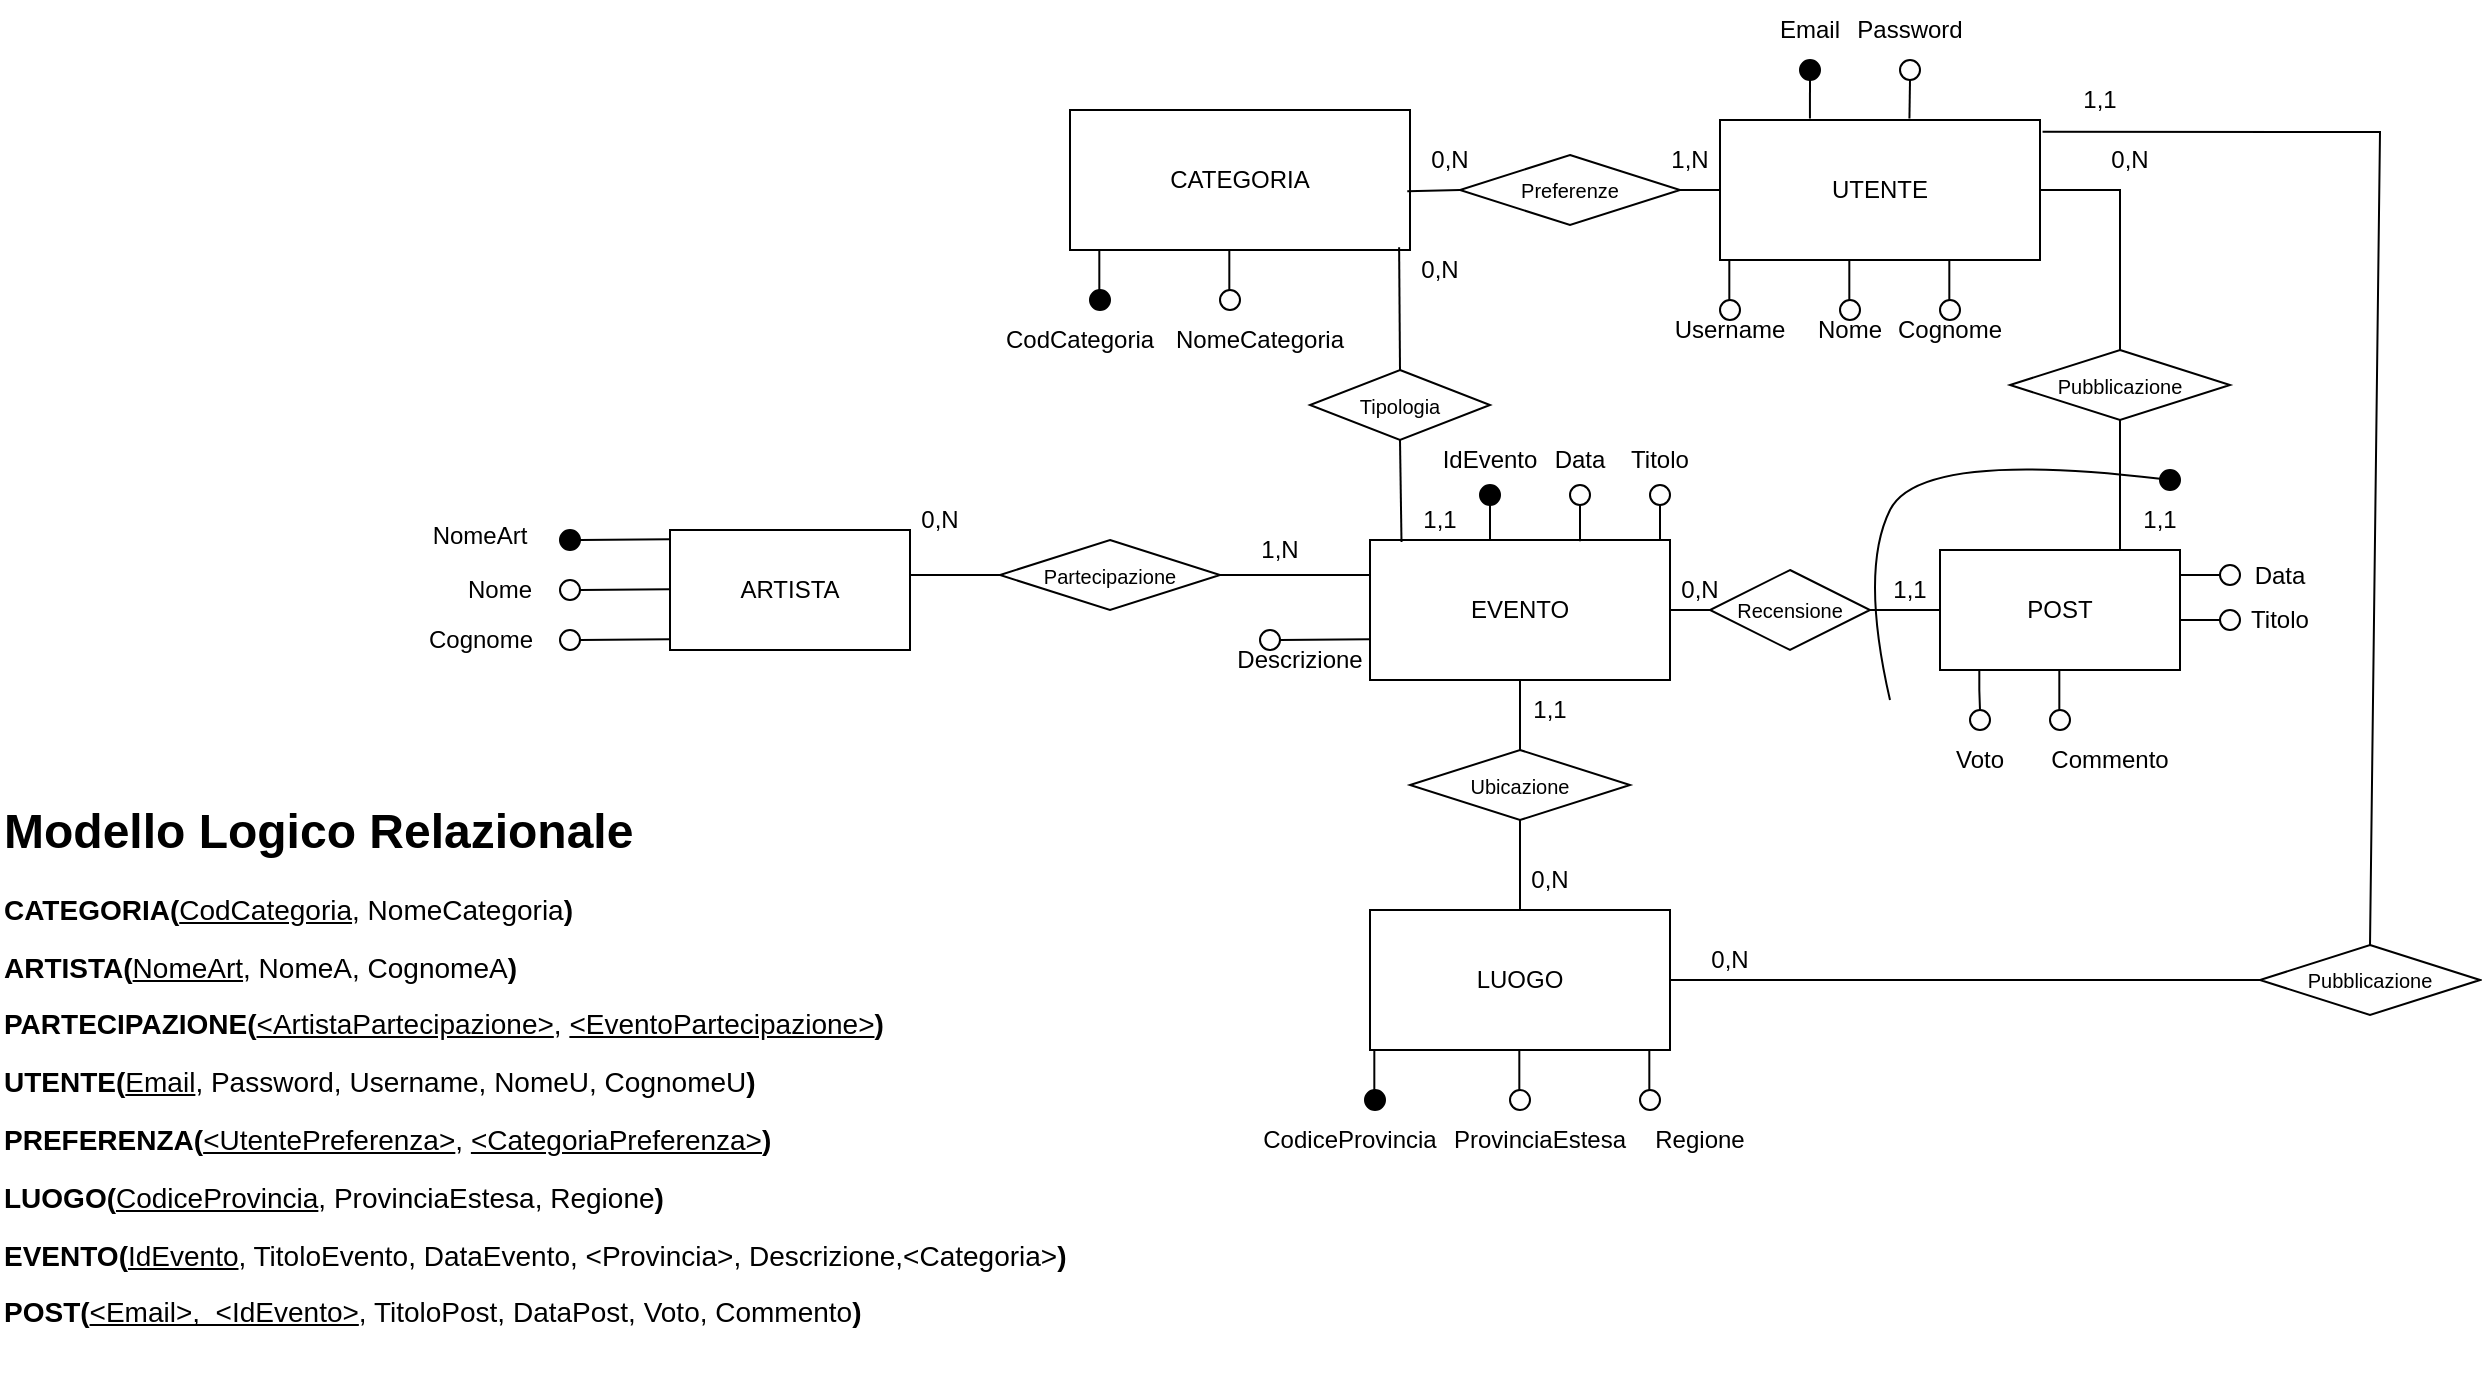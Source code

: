 <mxfile version="26.1.1">
  <diagram name="Pagina-1" id="BPavdeduB72e0fLUwRKr">
    <mxGraphModel dx="2416" dy="678" grid="1" gridSize="10" guides="1" tooltips="1" connect="1" arrows="1" fold="1" page="1" pageScale="1" pageWidth="1169" pageHeight="827" math="0" shadow="0">
      <root>
        <mxCell id="0" />
        <mxCell id="1" parent="0" />
        <mxCell id="Yd3ec5MEqcawKA09kIlU-3" value="EVENTO" style="whiteSpace=wrap;html=1;align=center;" parent="1" vertex="1">
          <mxGeometry x="415" y="345" width="150" height="70" as="geometry" />
        </mxCell>
        <mxCell id="Yd3ec5MEqcawKA09kIlU-7" value="" style="endArrow=none;html=1;rounded=0;entryX=0.7;entryY=0.009;entryDx=0;entryDy=0;entryPerimeter=0;" parent="1" source="Yd3ec5MEqcawKA09kIlU-8" edge="1" target="Yd3ec5MEqcawKA09kIlU-3">
          <mxGeometry width="50" height="50" relative="1" as="geometry">
            <mxPoint x="519.66" y="435" as="sourcePoint" />
            <mxPoint x="519.66" y="415" as="targetPoint" />
            <Array as="points" />
          </mxGeometry>
        </mxCell>
        <mxCell id="Yd3ec5MEqcawKA09kIlU-8" value="" style="ellipse;whiteSpace=wrap;html=1;aspect=fixed;" parent="1" vertex="1">
          <mxGeometry x="515" y="317.5" width="10" height="10" as="geometry" />
        </mxCell>
        <mxCell id="Yd3ec5MEqcawKA09kIlU-9" value="Data" style="text;html=1;align=center;verticalAlign=middle;whiteSpace=wrap;rounded=0;" parent="1" vertex="1">
          <mxGeometry x="490" y="290" width="60" height="30" as="geometry" />
        </mxCell>
        <mxCell id="Yd3ec5MEqcawKA09kIlU-10" value="" style="endArrow=none;html=1;rounded=0;" parent="1" edge="1">
          <mxGeometry width="50" height="50" relative="1" as="geometry">
            <mxPoint x="560" y="345" as="sourcePoint" />
            <mxPoint x="560" y="325" as="targetPoint" />
            <Array as="points">
              <mxPoint x="560" y="335" />
            </Array>
          </mxGeometry>
        </mxCell>
        <mxCell id="Yd3ec5MEqcawKA09kIlU-11" value="" style="ellipse;whiteSpace=wrap;html=1;aspect=fixed;" parent="1" vertex="1">
          <mxGeometry x="555" y="317.5" width="10" height="10" as="geometry" />
        </mxCell>
        <mxCell id="Yd3ec5MEqcawKA09kIlU-12" value="Titolo" style="text;html=1;align=center;verticalAlign=middle;whiteSpace=wrap;rounded=0;" parent="1" vertex="1">
          <mxGeometry x="530" y="290" width="60" height="30" as="geometry" />
        </mxCell>
        <mxCell id="Yd3ec5MEqcawKA09kIlU-13" value="CATEGORIA" style="rounded=0;whiteSpace=wrap;html=1;" parent="1" vertex="1">
          <mxGeometry x="265" y="130" width="170" height="70" as="geometry" />
        </mxCell>
        <mxCell id="Yd3ec5MEqcawKA09kIlU-14" value="" style="endArrow=none;html=1;rounded=0;" parent="1" edge="1">
          <mxGeometry width="50" height="50" relative="1" as="geometry">
            <mxPoint x="279.66" y="220" as="sourcePoint" />
            <mxPoint x="279.66" y="200" as="targetPoint" />
            <Array as="points">
              <mxPoint x="279.66" y="210" />
            </Array>
          </mxGeometry>
        </mxCell>
        <mxCell id="Yd3ec5MEqcawKA09kIlU-15" value="" style="ellipse;whiteSpace=wrap;html=1;aspect=fixed;gradientColor=none;fillColor=#000000;" parent="1" vertex="1">
          <mxGeometry x="275" y="220" width="10" height="10" as="geometry" />
        </mxCell>
        <mxCell id="Yd3ec5MEqcawKA09kIlU-16" value="CodCategoria" style="text;html=1;align=center;verticalAlign=middle;whiteSpace=wrap;rounded=0;" parent="1" vertex="1">
          <mxGeometry x="240" y="230" width="60" height="30" as="geometry" />
        </mxCell>
        <mxCell id="Yd3ec5MEqcawKA09kIlU-17" value="" style="endArrow=none;html=1;rounded=0;" parent="1" edge="1">
          <mxGeometry width="50" height="50" relative="1" as="geometry">
            <mxPoint x="344.66" y="220" as="sourcePoint" />
            <mxPoint x="344.66" y="200" as="targetPoint" />
            <Array as="points">
              <mxPoint x="344.66" y="210" />
            </Array>
          </mxGeometry>
        </mxCell>
        <mxCell id="Yd3ec5MEqcawKA09kIlU-18" value="" style="ellipse;whiteSpace=wrap;html=1;aspect=fixed;" parent="1" vertex="1">
          <mxGeometry x="340" y="220" width="10" height="10" as="geometry" />
        </mxCell>
        <mxCell id="Yd3ec5MEqcawKA09kIlU-19" value="NomeCategoria" style="text;html=1;align=center;verticalAlign=middle;whiteSpace=wrap;rounded=0;" parent="1" vertex="1">
          <mxGeometry x="330" y="230" width="60" height="30" as="geometry" />
        </mxCell>
        <mxCell id="Yd3ec5MEqcawKA09kIlU-20" value="UTENTE" style="rounded=0;whiteSpace=wrap;html=1;" parent="1" vertex="1">
          <mxGeometry x="590" y="135" width="160" height="70" as="geometry" />
        </mxCell>
        <mxCell id="Yd3ec5MEqcawKA09kIlU-21" value="" style="endArrow=none;html=1;rounded=0;" parent="1" edge="1">
          <mxGeometry width="50" height="50" relative="1" as="geometry">
            <mxPoint x="475" y="345" as="sourcePoint" />
            <mxPoint x="475" y="325" as="targetPoint" />
            <Array as="points">
              <mxPoint x="475" y="335" />
              <mxPoint x="475" y="330" />
            </Array>
          </mxGeometry>
        </mxCell>
        <mxCell id="Yd3ec5MEqcawKA09kIlU-22" value="" style="ellipse;whiteSpace=wrap;html=1;aspect=fixed;gradientColor=none;fillColor=#000000;" parent="1" vertex="1">
          <mxGeometry x="470" y="317.5" width="10" height="10" as="geometry" />
        </mxCell>
        <mxCell id="Yd3ec5MEqcawKA09kIlU-24" value="" style="ellipse;whiteSpace=wrap;html=1;aspect=fixed;" parent="1" vertex="1">
          <mxGeometry x="360" y="390" width="10" height="10" as="geometry" />
        </mxCell>
        <mxCell id="Yd3ec5MEqcawKA09kIlU-26" value="" style="endArrow=none;html=1;rounded=0;entryX=0;entryY=0.562;entryDx=0;entryDy=0;entryPerimeter=0;exitX=1;exitY=0.5;exitDx=0;exitDy=0;" parent="1" source="Yd3ec5MEqcawKA09kIlU-24" edge="1">
          <mxGeometry width="50" height="50" relative="1" as="geometry">
            <mxPoint x="380" y="395.33" as="sourcePoint" />
            <mxPoint x="415" y="394.67" as="targetPoint" />
          </mxGeometry>
        </mxCell>
        <mxCell id="Yd3ec5MEqcawKA09kIlU-27" value="Descrizione" style="text;html=1;align=center;verticalAlign=middle;whiteSpace=wrap;rounded=0;" parent="1" vertex="1">
          <mxGeometry x="350" y="390" width="60" height="30" as="geometry" />
        </mxCell>
        <mxCell id="Yd3ec5MEqcawKA09kIlU-28" value="IdEvento" style="text;html=1;align=center;verticalAlign=middle;whiteSpace=wrap;rounded=0;" parent="1" vertex="1">
          <mxGeometry x="445" y="290" width="60" height="30" as="geometry" />
        </mxCell>
        <mxCell id="Yd3ec5MEqcawKA09kIlU-29" value="" style="endArrow=none;html=1;rounded=0;" parent="1" edge="1">
          <mxGeometry width="50" height="50" relative="1" as="geometry">
            <mxPoint x="594.66" y="225" as="sourcePoint" />
            <mxPoint x="594.66" y="205" as="targetPoint" />
            <Array as="points">
              <mxPoint x="594.66" y="215" />
            </Array>
          </mxGeometry>
        </mxCell>
        <mxCell id="Yd3ec5MEqcawKA09kIlU-30" value="" style="ellipse;whiteSpace=wrap;html=1;aspect=fixed;" parent="1" vertex="1">
          <mxGeometry x="590" y="225" width="10" height="10" as="geometry" />
        </mxCell>
        <mxCell id="Yd3ec5MEqcawKA09kIlU-31" value="Username" style="text;html=1;align=center;verticalAlign=middle;whiteSpace=wrap;rounded=0;" parent="1" vertex="1">
          <mxGeometry x="565" y="225" width="60" height="30" as="geometry" />
        </mxCell>
        <mxCell id="Yd3ec5MEqcawKA09kIlU-32" value="" style="endArrow=none;html=1;rounded=0;" parent="1" edge="1">
          <mxGeometry width="50" height="50" relative="1" as="geometry">
            <mxPoint x="654.66" y="225" as="sourcePoint" />
            <mxPoint x="654.66" y="205" as="targetPoint" />
            <Array as="points">
              <mxPoint x="654.66" y="215" />
            </Array>
          </mxGeometry>
        </mxCell>
        <mxCell id="Yd3ec5MEqcawKA09kIlU-33" value="" style="ellipse;whiteSpace=wrap;html=1;aspect=fixed;" parent="1" vertex="1">
          <mxGeometry x="650" y="225" width="10" height="10" as="geometry" />
        </mxCell>
        <mxCell id="Yd3ec5MEqcawKA09kIlU-34" value="" style="endArrow=none;html=1;rounded=0;" parent="1" edge="1">
          <mxGeometry width="50" height="50" relative="1" as="geometry">
            <mxPoint x="704.66" y="225" as="sourcePoint" />
            <mxPoint x="704.66" y="205" as="targetPoint" />
            <Array as="points">
              <mxPoint x="704.66" y="215" />
            </Array>
          </mxGeometry>
        </mxCell>
        <mxCell id="Yd3ec5MEqcawKA09kIlU-35" value="" style="ellipse;whiteSpace=wrap;html=1;aspect=fixed;" parent="1" vertex="1">
          <mxGeometry x="700" y="225" width="10" height="10" as="geometry" />
        </mxCell>
        <mxCell id="Yd3ec5MEqcawKA09kIlU-36" value="Nome" style="text;html=1;align=center;verticalAlign=middle;whiteSpace=wrap;rounded=0;" parent="1" vertex="1">
          <mxGeometry x="625" y="225" width="60" height="30" as="geometry" />
        </mxCell>
        <mxCell id="Yd3ec5MEqcawKA09kIlU-37" value="Cognome" style="text;html=1;align=center;verticalAlign=middle;whiteSpace=wrap;rounded=0;" parent="1" vertex="1">
          <mxGeometry x="675" y="225" width="60" height="30" as="geometry" />
        </mxCell>
        <mxCell id="Yd3ec5MEqcawKA09kIlU-40" value="" style="ellipse;whiteSpace=wrap;html=1;aspect=fixed;" parent="1" vertex="1">
          <mxGeometry x="680" y="105" width="10" height="10" as="geometry" />
        </mxCell>
        <mxCell id="Yd3ec5MEqcawKA09kIlU-41" value="Password" style="text;html=1;align=center;verticalAlign=middle;whiteSpace=wrap;rounded=0;" parent="1" vertex="1">
          <mxGeometry x="655" y="75" width="60" height="30" as="geometry" />
        </mxCell>
        <mxCell id="Yd3ec5MEqcawKA09kIlU-42" value="" style="ellipse;whiteSpace=wrap;html=1;aspect=fixed;fillColor=#000000;" parent="1" vertex="1">
          <mxGeometry x="630" y="105" width="10" height="10" as="geometry" />
        </mxCell>
        <mxCell id="Yd3ec5MEqcawKA09kIlU-43" value="Email" style="text;html=1;align=center;verticalAlign=middle;whiteSpace=wrap;rounded=0;" parent="1" vertex="1">
          <mxGeometry x="605" y="75" width="60" height="30" as="geometry" />
        </mxCell>
        <mxCell id="Yd3ec5MEqcawKA09kIlU-44" value="" style="endArrow=none;html=1;rounded=0;entryX=0.5;entryY=1;entryDx=0;entryDy=0;exitX=0.592;exitY=-0.01;exitDx=0;exitDy=0;exitPerimeter=0;" parent="1" source="Yd3ec5MEqcawKA09kIlU-20" target="Yd3ec5MEqcawKA09kIlU-40" edge="1">
          <mxGeometry width="50" height="50" relative="1" as="geometry">
            <mxPoint x="710" y="175" as="sourcePoint" />
            <mxPoint x="760" y="125" as="targetPoint" />
          </mxGeometry>
        </mxCell>
        <mxCell id="Yd3ec5MEqcawKA09kIlU-45" value="" style="endArrow=none;html=1;rounded=0;entryX=0.5;entryY=1;entryDx=0;entryDy=0;exitX=0.281;exitY=-0.01;exitDx=0;exitDy=0;exitPerimeter=0;" parent="1" source="Yd3ec5MEqcawKA09kIlU-20" target="Yd3ec5MEqcawKA09kIlU-42" edge="1">
          <mxGeometry width="50" height="50" relative="1" as="geometry">
            <mxPoint x="710" y="175" as="sourcePoint" />
            <mxPoint x="760" y="125" as="targetPoint" />
          </mxGeometry>
        </mxCell>
        <mxCell id="Yd3ec5MEqcawKA09kIlU-46" value="POST" style="rounded=0;whiteSpace=wrap;html=1;" parent="1" vertex="1">
          <mxGeometry x="700" y="350" width="120" height="60" as="geometry" />
        </mxCell>
        <mxCell id="Yd3ec5MEqcawKA09kIlU-47" value="Voto" style="text;html=1;align=center;verticalAlign=middle;whiteSpace=wrap;rounded=0;" parent="1" vertex="1">
          <mxGeometry x="690" y="440" width="60" height="30" as="geometry" />
        </mxCell>
        <mxCell id="Yd3ec5MEqcawKA09kIlU-49" value="Data" style="text;html=1;align=center;verticalAlign=middle;whiteSpace=wrap;rounded=0;" parent="1" vertex="1">
          <mxGeometry x="840" y="347.5" width="60" height="30" as="geometry" />
        </mxCell>
        <mxCell id="Yd3ec5MEqcawKA09kIlU-52" value="" style="endArrow=none;html=1;rounded=0;" parent="1" source="Yd3ec5MEqcawKA09kIlU-53" edge="1">
          <mxGeometry width="50" height="50" relative="1" as="geometry">
            <mxPoint x="719.66" y="430" as="sourcePoint" />
            <mxPoint x="719.66" y="410" as="targetPoint" />
            <Array as="points">
              <mxPoint x="719.66" y="420" />
            </Array>
          </mxGeometry>
        </mxCell>
        <mxCell id="Yd3ec5MEqcawKA09kIlU-53" value="" style="ellipse;whiteSpace=wrap;html=1;aspect=fixed;" parent="1" vertex="1">
          <mxGeometry x="715" y="430" width="10" height="10" as="geometry" />
        </mxCell>
        <mxCell id="Yd3ec5MEqcawKA09kIlU-54" value="" style="endArrow=none;html=1;rounded=0;" parent="1" edge="1">
          <mxGeometry width="50" height="50" relative="1" as="geometry">
            <mxPoint x="759.66" y="430" as="sourcePoint" />
            <mxPoint x="759.66" y="410" as="targetPoint" />
            <Array as="points">
              <mxPoint x="759.66" y="420" />
            </Array>
          </mxGeometry>
        </mxCell>
        <mxCell id="Yd3ec5MEqcawKA09kIlU-55" value="" style="ellipse;whiteSpace=wrap;html=1;aspect=fixed;" parent="1" vertex="1">
          <mxGeometry x="755" y="430" width="10" height="10" as="geometry" />
        </mxCell>
        <mxCell id="Yd3ec5MEqcawKA09kIlU-56" value="ARTISTA" style="rounded=0;whiteSpace=wrap;html=1;" parent="1" vertex="1">
          <mxGeometry x="65" y="340" width="120" height="60" as="geometry" />
        </mxCell>
        <mxCell id="Yd3ec5MEqcawKA09kIlU-57" value="Nome" style="text;html=1;align=center;verticalAlign=middle;whiteSpace=wrap;rounded=0;" parent="1" vertex="1">
          <mxGeometry x="-50" y="355" width="60" height="30" as="geometry" />
        </mxCell>
        <mxCell id="Yd3ec5MEqcawKA09kIlU-58" value="Cognome" style="text;html=1;align=center;verticalAlign=middle;resizable=0;points=[];autosize=1;strokeColor=none;fillColor=none;" parent="1" vertex="1">
          <mxGeometry x="-70" y="380" width="80" height="30" as="geometry" />
        </mxCell>
        <mxCell id="Yd3ec5MEqcawKA09kIlU-59" value="NomeArt" style="text;html=1;align=center;verticalAlign=middle;whiteSpace=wrap;rounded=0;" parent="1" vertex="1">
          <mxGeometry x="-60" y="327.5" width="60" height="30" as="geometry" />
        </mxCell>
        <mxCell id="Yd3ec5MEqcawKA09kIlU-60" value="" style="ellipse;whiteSpace=wrap;html=1;aspect=fixed;fillColor=#000000;" parent="1" vertex="1">
          <mxGeometry x="10" y="340" width="10" height="10" as="geometry" />
        </mxCell>
        <mxCell id="Yd3ec5MEqcawKA09kIlU-61" value="" style="endArrow=none;html=1;rounded=0;entryX=0;entryY=0.562;entryDx=0;entryDy=0;entryPerimeter=0;exitX=1;exitY=0.5;exitDx=0;exitDy=0;" parent="1" source="Yd3ec5MEqcawKA09kIlU-60" edge="1">
          <mxGeometry width="50" height="50" relative="1" as="geometry">
            <mxPoint x="30" y="345.33" as="sourcePoint" />
            <mxPoint x="65" y="344.67" as="targetPoint" />
          </mxGeometry>
        </mxCell>
        <mxCell id="Yd3ec5MEqcawKA09kIlU-62" value="" style="ellipse;whiteSpace=wrap;html=1;aspect=fixed;" parent="1" vertex="1">
          <mxGeometry x="10" y="365" width="10" height="10" as="geometry" />
        </mxCell>
        <mxCell id="Yd3ec5MEqcawKA09kIlU-63" value="" style="endArrow=none;html=1;rounded=0;entryX=0;entryY=0.562;entryDx=0;entryDy=0;entryPerimeter=0;exitX=1;exitY=0.5;exitDx=0;exitDy=0;" parent="1" source="Yd3ec5MEqcawKA09kIlU-62" edge="1">
          <mxGeometry width="50" height="50" relative="1" as="geometry">
            <mxPoint x="30" y="370.33" as="sourcePoint" />
            <mxPoint x="65" y="369.67" as="targetPoint" />
          </mxGeometry>
        </mxCell>
        <mxCell id="Yd3ec5MEqcawKA09kIlU-64" value="" style="ellipse;whiteSpace=wrap;html=1;aspect=fixed;" parent="1" vertex="1">
          <mxGeometry x="10" y="390" width="10" height="10" as="geometry" />
        </mxCell>
        <mxCell id="Yd3ec5MEqcawKA09kIlU-65" value="" style="endArrow=none;html=1;rounded=0;entryX=0;entryY=0.562;entryDx=0;entryDy=0;entryPerimeter=0;exitX=1;exitY=0.5;exitDx=0;exitDy=0;" parent="1" source="Yd3ec5MEqcawKA09kIlU-64" edge="1">
          <mxGeometry width="50" height="50" relative="1" as="geometry">
            <mxPoint x="30" y="395.33" as="sourcePoint" />
            <mxPoint x="65" y="394.67" as="targetPoint" />
          </mxGeometry>
        </mxCell>
        <mxCell id="Yd3ec5MEqcawKA09kIlU-66" value="Partecipazione" style="rhombus;whiteSpace=wrap;html=1;fontSize=10;" parent="1" vertex="1">
          <mxGeometry x="230" y="345" width="110" height="35" as="geometry" />
        </mxCell>
        <mxCell id="Yd3ec5MEqcawKA09kIlU-68" value="" style="endArrow=none;html=1;rounded=0;entryX=0;entryY=0.25;entryDx=0;entryDy=0;exitX=1;exitY=0.5;exitDx=0;exitDy=0;" parent="1" source="Yd3ec5MEqcawKA09kIlU-66" target="Yd3ec5MEqcawKA09kIlU-3" edge="1">
          <mxGeometry width="50" height="50" relative="1" as="geometry">
            <mxPoint x="350" y="360" as="sourcePoint" />
            <mxPoint x="400" y="310" as="targetPoint" />
          </mxGeometry>
        </mxCell>
        <mxCell id="Yd3ec5MEqcawKA09kIlU-69" value="" style="endArrow=none;html=1;rounded=0;exitX=0;exitY=0.5;exitDx=0;exitDy=0;entryX=1.003;entryY=0.376;entryDx=0;entryDy=0;entryPerimeter=0;" parent="1" source="Yd3ec5MEqcawKA09kIlU-66" target="Yd3ec5MEqcawKA09kIlU-56" edge="1">
          <mxGeometry width="50" height="50" relative="1" as="geometry">
            <mxPoint x="215" y="362.5" as="sourcePoint" />
            <mxPoint x="430" y="260" as="targetPoint" />
          </mxGeometry>
        </mxCell>
        <mxCell id="Yd3ec5MEqcawKA09kIlU-70" value="0,N" style="text;html=1;align=center;verticalAlign=middle;whiteSpace=wrap;rounded=0;" parent="1" vertex="1">
          <mxGeometry x="170" y="320" width="60" height="30" as="geometry" />
        </mxCell>
        <mxCell id="Yd3ec5MEqcawKA09kIlU-71" value="1,N" style="text;html=1;align=center;verticalAlign=middle;whiteSpace=wrap;rounded=0;" parent="1" vertex="1">
          <mxGeometry x="340" y="335" width="60" height="30" as="geometry" />
        </mxCell>
        <mxCell id="Yd3ec5MEqcawKA09kIlU-72" value="Tipologia" style="rhombus;whiteSpace=wrap;html=1;fontSize=10;" parent="1" vertex="1">
          <mxGeometry x="385" y="260" width="90" height="35" as="geometry" />
        </mxCell>
        <mxCell id="Yd3ec5MEqcawKA09kIlU-73" value="" style="endArrow=none;html=1;rounded=0;exitX=0.5;exitY=1;exitDx=0;exitDy=0;entryX=0.105;entryY=0.014;entryDx=0;entryDy=0;entryPerimeter=0;" parent="1" source="Yd3ec5MEqcawKA09kIlU-72" target="Yd3ec5MEqcawKA09kIlU-3" edge="1">
          <mxGeometry width="50" height="50" relative="1" as="geometry">
            <mxPoint x="440" y="310" as="sourcePoint" />
            <mxPoint x="490" y="260" as="targetPoint" />
          </mxGeometry>
        </mxCell>
        <mxCell id="Yd3ec5MEqcawKA09kIlU-74" value="" style="endArrow=none;html=1;rounded=0;entryX=0.968;entryY=0.98;entryDx=0;entryDy=0;entryPerimeter=0;exitX=0.5;exitY=0;exitDx=0;exitDy=0;" parent="1" source="Yd3ec5MEqcawKA09kIlU-72" target="Yd3ec5MEqcawKA09kIlU-13" edge="1">
          <mxGeometry width="50" height="50" relative="1" as="geometry">
            <mxPoint x="440" y="310" as="sourcePoint" />
            <mxPoint x="490" y="260" as="targetPoint" />
          </mxGeometry>
        </mxCell>
        <mxCell id="Yd3ec5MEqcawKA09kIlU-75" value="0,N" style="text;html=1;align=center;verticalAlign=middle;whiteSpace=wrap;rounded=0;" parent="1" vertex="1">
          <mxGeometry x="420" y="195" width="60" height="30" as="geometry" />
        </mxCell>
        <mxCell id="Yd3ec5MEqcawKA09kIlU-76" value="1,1" style="text;html=1;align=center;verticalAlign=middle;whiteSpace=wrap;rounded=0;" parent="1" vertex="1">
          <mxGeometry x="420" y="320" width="60" height="30" as="geometry" />
        </mxCell>
        <mxCell id="Yd3ec5MEqcawKA09kIlU-77" value="&lt;font size=&quot;1&quot;&gt;Preferenze&lt;/font&gt;" style="rhombus;whiteSpace=wrap;html=1;" parent="1" vertex="1">
          <mxGeometry x="460" y="152.5" width="110" height="35" as="geometry" />
        </mxCell>
        <mxCell id="Yd3ec5MEqcawKA09kIlU-78" value="" style="endArrow=none;html=1;rounded=0;entryX=0;entryY=0.5;entryDx=0;entryDy=0;exitX=0.992;exitY=0.58;exitDx=0;exitDy=0;exitPerimeter=0;" parent="1" source="Yd3ec5MEqcawKA09kIlU-13" target="Yd3ec5MEqcawKA09kIlU-77" edge="1">
          <mxGeometry width="50" height="50" relative="1" as="geometry">
            <mxPoint x="440" y="170" as="sourcePoint" />
            <mxPoint x="490" y="140" as="targetPoint" />
          </mxGeometry>
        </mxCell>
        <mxCell id="Yd3ec5MEqcawKA09kIlU-79" value="" style="endArrow=none;html=1;rounded=0;entryX=0;entryY=0.5;entryDx=0;entryDy=0;exitX=1;exitY=0.5;exitDx=0;exitDy=0;" parent="1" source="Yd3ec5MEqcawKA09kIlU-77" target="Yd3ec5MEqcawKA09kIlU-20" edge="1">
          <mxGeometry width="50" height="50" relative="1" as="geometry">
            <mxPoint x="440" y="190" as="sourcePoint" />
            <mxPoint x="490" y="140" as="targetPoint" />
          </mxGeometry>
        </mxCell>
        <mxCell id="Yd3ec5MEqcawKA09kIlU-81" value="1,N" style="text;html=1;align=center;verticalAlign=middle;whiteSpace=wrap;rounded=0;" parent="1" vertex="1">
          <mxGeometry x="545" y="140" width="60" height="30" as="geometry" />
        </mxCell>
        <mxCell id="Yd3ec5MEqcawKA09kIlU-82" value="0,N" style="text;html=1;align=center;verticalAlign=middle;whiteSpace=wrap;rounded=0;" parent="1" vertex="1">
          <mxGeometry x="425" y="140" width="60" height="30" as="geometry" />
        </mxCell>
        <mxCell id="Yd3ec5MEqcawKA09kIlU-83" value="" style="endArrow=none;html=1;rounded=0;entryX=1;entryY=0.5;entryDx=0;entryDy=0;exitX=0.5;exitY=0;exitDx=0;exitDy=0;" parent="1" source="Yd3ec5MEqcawKA09kIlU-84" target="Yd3ec5MEqcawKA09kIlU-20" edge="1">
          <mxGeometry width="50" height="50" relative="1" as="geometry">
            <mxPoint x="770" y="257.5" as="sourcePoint" />
            <mxPoint x="770" y="202.5" as="targetPoint" />
            <Array as="points">
              <mxPoint x="790" y="210" />
              <mxPoint x="790" y="170" />
            </Array>
          </mxGeometry>
        </mxCell>
        <mxCell id="Yd3ec5MEqcawKA09kIlU-84" value="Pubblicazione" style="rhombus;whiteSpace=wrap;html=1;fontSize=10;" parent="1" vertex="1">
          <mxGeometry x="735" y="250" width="110" height="35" as="geometry" />
        </mxCell>
        <mxCell id="Yd3ec5MEqcawKA09kIlU-85" value="" style="endArrow=none;html=1;rounded=0;entryX=0.5;entryY=1;entryDx=0;entryDy=0;exitX=0.75;exitY=0;exitDx=0;exitDy=0;" parent="1" source="Yd3ec5MEqcawKA09kIlU-46" target="Yd3ec5MEqcawKA09kIlU-84" edge="1">
          <mxGeometry width="50" height="50" relative="1" as="geometry">
            <mxPoint x="460" y="310" as="sourcePoint" />
            <mxPoint x="510" y="260" as="targetPoint" />
          </mxGeometry>
        </mxCell>
        <mxCell id="Yd3ec5MEqcawKA09kIlU-86" value="0,N" style="text;html=1;align=center;verticalAlign=middle;whiteSpace=wrap;rounded=0;" parent="1" vertex="1">
          <mxGeometry x="765" y="140" width="60" height="30" as="geometry" />
        </mxCell>
        <mxCell id="Yd3ec5MEqcawKA09kIlU-87" value="1,1" style="text;html=1;align=center;verticalAlign=middle;whiteSpace=wrap;rounded=0;" parent="1" vertex="1">
          <mxGeometry x="780" y="320" width="60" height="30" as="geometry" />
        </mxCell>
        <mxCell id="Yd3ec5MEqcawKA09kIlU-88" value="Recensione" style="rhombus;whiteSpace=wrap;html=1;fontSize=10;" parent="1" vertex="1">
          <mxGeometry x="585" y="360" width="80" height="40" as="geometry" />
        </mxCell>
        <mxCell id="Yd3ec5MEqcawKA09kIlU-89" value="" style="endArrow=none;html=1;rounded=0;entryX=0;entryY=0.5;entryDx=0;entryDy=0;exitX=1;exitY=0.5;exitDx=0;exitDy=0;" parent="1" source="Yd3ec5MEqcawKA09kIlU-3" target="Yd3ec5MEqcawKA09kIlU-88" edge="1">
          <mxGeometry width="50" height="50" relative="1" as="geometry">
            <mxPoint x="565" y="375" as="sourcePoint" />
            <mxPoint x="615" y="325" as="targetPoint" />
          </mxGeometry>
        </mxCell>
        <mxCell id="Yd3ec5MEqcawKA09kIlU-90" value="" style="endArrow=none;html=1;rounded=0;entryX=0;entryY=0.5;entryDx=0;entryDy=0;exitX=1;exitY=0.5;exitDx=0;exitDy=0;" parent="1" source="Yd3ec5MEqcawKA09kIlU-88" target="Yd3ec5MEqcawKA09kIlU-46" edge="1">
          <mxGeometry width="50" height="50" relative="1" as="geometry">
            <mxPoint x="460" y="310" as="sourcePoint" />
            <mxPoint x="510" y="260" as="targetPoint" />
          </mxGeometry>
        </mxCell>
        <mxCell id="Yd3ec5MEqcawKA09kIlU-91" value="0,N" style="text;html=1;align=center;verticalAlign=middle;whiteSpace=wrap;rounded=0;" parent="1" vertex="1">
          <mxGeometry x="550" y="355" width="60" height="30" as="geometry" />
        </mxCell>
        <mxCell id="Yd3ec5MEqcawKA09kIlU-92" value="1,1" style="text;html=1;align=center;verticalAlign=middle;whiteSpace=wrap;rounded=0;" parent="1" vertex="1">
          <mxGeometry x="655" y="355" width="60" height="30" as="geometry" />
        </mxCell>
        <mxCell id="Yd3ec5MEqcawKA09kIlU-94" value="" style="endArrow=none;html=1;rounded=0;curved=1;" parent="1" source="Yd3ec5MEqcawKA09kIlU-96" edge="1">
          <mxGeometry width="50" height="50" relative="1" as="geometry">
            <mxPoint x="810" y="310" as="sourcePoint" />
            <mxPoint x="675" y="425" as="targetPoint" />
            <Array as="points">
              <mxPoint x="690" y="300" />
              <mxPoint x="660" y="360" />
            </Array>
          </mxGeometry>
        </mxCell>
        <mxCell id="Yd3ec5MEqcawKA09kIlU-96" value="" style="ellipse;whiteSpace=wrap;html=1;aspect=fixed;gradientColor=none;fillColor=#000000;" parent="1" vertex="1">
          <mxGeometry x="810" y="310" width="10" height="10" as="geometry" />
        </mxCell>
        <mxCell id="n2EDyQ87mNhJLRuswoGE-5" value="" style="ellipse;whiteSpace=wrap;html=1;aspect=fixed;" parent="1" vertex="1">
          <mxGeometry x="840" y="357.5" width="10" height="10" as="geometry" />
        </mxCell>
        <mxCell id="n2EDyQ87mNhJLRuswoGE-7" style="edgeStyle=orthogonalEdgeStyle;rounded=0;orthogonalLoop=1;jettySize=auto;html=1;exitX=0;exitY=0.5;exitDx=0;exitDy=0;entryX=1;entryY=0.224;entryDx=0;entryDy=0;entryPerimeter=0;endArrow=none;endFill=1;startFill=0;" parent="1" source="n2EDyQ87mNhJLRuswoGE-5" target="Yd3ec5MEqcawKA09kIlU-46" edge="1">
          <mxGeometry relative="1" as="geometry" />
        </mxCell>
        <mxCell id="n2EDyQ87mNhJLRuswoGE-8" value="Commento" style="text;html=1;align=center;verticalAlign=middle;whiteSpace=wrap;rounded=0;" parent="1" vertex="1">
          <mxGeometry x="755" y="440" width="60" height="30" as="geometry" />
        </mxCell>
        <mxCell id="n2EDyQ87mNhJLRuswoGE-9" value="" style="ellipse;whiteSpace=wrap;html=1;aspect=fixed;" parent="1" vertex="1">
          <mxGeometry x="840" y="380" width="10" height="10" as="geometry" />
        </mxCell>
        <mxCell id="n2EDyQ87mNhJLRuswoGE-11" style="edgeStyle=orthogonalEdgeStyle;rounded=0;orthogonalLoop=1;jettySize=auto;html=1;exitX=0;exitY=0.5;exitDx=0;exitDy=0;entryX=1;entryY=0.583;entryDx=0;entryDy=0;entryPerimeter=0;endArrow=none;startFill=0;" parent="1" source="n2EDyQ87mNhJLRuswoGE-9" target="Yd3ec5MEqcawKA09kIlU-46" edge="1">
          <mxGeometry relative="1" as="geometry" />
        </mxCell>
        <mxCell id="n2EDyQ87mNhJLRuswoGE-12" value="Titolo" style="text;html=1;align=center;verticalAlign=middle;whiteSpace=wrap;rounded=0;" parent="1" vertex="1">
          <mxGeometry x="840" y="370" width="60" height="30" as="geometry" />
        </mxCell>
        <mxCell id="nyTE3nNk2qfu4w0mPA65-1" value="&lt;h1 style=&quot;margin-top: 0px;&quot;&gt;Modello Logico Relazionale&lt;/h1&gt;&lt;p&gt;&lt;font style=&quot;font-size: 14px;&quot;&gt;&lt;b&gt;CATEGORIA(&lt;/b&gt;&lt;u&gt;CodCategoria&lt;/u&gt;, NomeCategoria&lt;b&gt;)&lt;/b&gt;&lt;b&gt;&lt;/b&gt;&lt;/font&gt;&lt;/p&gt;&lt;p&gt;&lt;font style=&quot;font-size: 14px;&quot;&gt;&lt;b&gt;ARTISTA(&lt;/b&gt;&lt;u&gt;NomeArt&lt;/u&gt;, NomeA, CognomeA&lt;b&gt;)&lt;/b&gt;&lt;b&gt;&lt;/b&gt;&lt;/font&gt;&lt;/p&gt;&lt;p&gt;&lt;font style=&quot;font-size: 14px;&quot;&gt;&lt;b&gt;PARTECIPAZIONE(&lt;/b&gt;&lt;u&gt;&amp;lt;ArtistaPartecipazione&amp;gt;&lt;/u&gt;, &lt;u&gt;&amp;lt;EventoPartecipazione&amp;gt;&lt;/u&gt;&lt;/font&gt;&lt;b style=&quot;font-size: 14px; background-color: transparent; color: light-dark(rgb(0, 0, 0), rgb(255, 255, 255));&quot;&gt;)&lt;/b&gt;&lt;/p&gt;&lt;p&gt;&lt;font style=&quot;font-size: 14px;&quot;&gt;&lt;b&gt;UTENTE(&lt;/b&gt;&lt;u&gt;Email&lt;/u&gt;, Password, Username, NomeU, CognomeU&lt;b&gt;)&lt;/b&gt;&lt;/font&gt;&lt;/p&gt;&lt;p&gt;&lt;span style=&quot;font-size: 14px;&quot;&gt;&lt;b&gt;PREFERENZA(&lt;/b&gt;&lt;u&gt;&amp;lt;UtentePreferenza&amp;gt;&lt;/u&gt;, &lt;u&gt;&amp;lt;CategoriaPreferenza&amp;gt;&lt;/u&gt;&lt;b&gt;)&lt;/b&gt;&lt;/span&gt;&lt;/p&gt;&lt;p&gt;&lt;span style=&quot;font-size: 14px;&quot;&gt;&lt;b&gt;LUOGO(&lt;/b&gt;&lt;u&gt;CodiceProvincia&lt;/u&gt;, ProvinciaEstesa, Regione&lt;b&gt;)&lt;/b&gt;&lt;/span&gt;&lt;/p&gt;&lt;p&gt;&lt;font style=&quot;font-size: 14px;&quot;&gt;&lt;b&gt;EVENTO(&lt;/b&gt;&lt;u&gt;IdEvento&lt;/u&gt;, TitoloEvento, DataEvento, &amp;lt;Provincia&amp;gt;, Descrizione,&amp;lt;Categoria&amp;gt;&lt;b&gt;)&lt;/b&gt;&lt;/font&gt;&lt;/p&gt;&lt;p&gt;&lt;font style=&quot;font-size: 14px;&quot;&gt;&lt;b&gt;POST(&lt;/b&gt;&lt;u&gt;&amp;lt;Email&amp;gt;,&amp;nbsp; &amp;lt;IdEvento&amp;gt;&lt;/u&gt;, TitoloPost, DataPost, Voto, Commento&lt;b&gt;)&lt;br&gt;&lt;/b&gt;&lt;/font&gt;&lt;/p&gt;&lt;p&gt;&lt;br&gt;&lt;/p&gt;&lt;p&gt;&lt;br&gt;&lt;/p&gt;" style="text;html=1;whiteSpace=wrap;overflow=hidden;rounded=0;" parent="1" vertex="1">
          <mxGeometry x="-270" y="470" width="630" height="290" as="geometry" />
        </mxCell>
        <mxCell id="8mOL9f4rSlKWJENNrVKu-2" value="LUOGO" style="whiteSpace=wrap;html=1;align=center;" vertex="1" parent="1">
          <mxGeometry x="415" y="530" width="150" height="70" as="geometry" />
        </mxCell>
        <mxCell id="8mOL9f4rSlKWJENNrVKu-4" value="Ubicazione" style="rhombus;whiteSpace=wrap;html=1;fontSize=10;" vertex="1" parent="1">
          <mxGeometry x="435" y="450" width="110" height="35" as="geometry" />
        </mxCell>
        <mxCell id="8mOL9f4rSlKWJENNrVKu-7" value="" style="endArrow=none;html=1;rounded=0;entryX=0.5;entryY=0;entryDx=0;entryDy=0;exitX=0.5;exitY=1;exitDx=0;exitDy=0;" edge="1" parent="1" source="8mOL9f4rSlKWJENNrVKu-4" target="8mOL9f4rSlKWJENNrVKu-2">
          <mxGeometry width="50" height="50" relative="1" as="geometry">
            <mxPoint x="489" y="485" as="sourcePoint" />
            <mxPoint x="490" y="536" as="targetPoint" />
          </mxGeometry>
        </mxCell>
        <mxCell id="8mOL9f4rSlKWJENNrVKu-8" value="" style="endArrow=none;html=1;rounded=0;entryX=0.5;entryY=0;entryDx=0;entryDy=0;" edge="1" parent="1" source="Yd3ec5MEqcawKA09kIlU-3" target="8mOL9f4rSlKWJENNrVKu-4">
          <mxGeometry width="50" height="50" relative="1" as="geometry">
            <mxPoint x="489" y="399" as="sourcePoint" />
            <mxPoint x="490" y="450" as="targetPoint" />
          </mxGeometry>
        </mxCell>
        <mxCell id="8mOL9f4rSlKWJENNrVKu-12" value="" style="endArrow=none;html=1;rounded=0;" edge="1" parent="1">
          <mxGeometry width="50" height="50" relative="1" as="geometry">
            <mxPoint x="417.16" y="620" as="sourcePoint" />
            <mxPoint x="417.16" y="600" as="targetPoint" />
            <Array as="points">
              <mxPoint x="417.16" y="610" />
            </Array>
          </mxGeometry>
        </mxCell>
        <mxCell id="8mOL9f4rSlKWJENNrVKu-13" value="" style="ellipse;whiteSpace=wrap;html=1;aspect=fixed;gradientColor=none;fillColor=#000000;" vertex="1" parent="1">
          <mxGeometry x="412.5" y="620" width="10" height="10" as="geometry" />
        </mxCell>
        <mxCell id="8mOL9f4rSlKWJENNrVKu-14" value="" style="endArrow=none;html=1;rounded=0;" edge="1" parent="1">
          <mxGeometry width="50" height="50" relative="1" as="geometry">
            <mxPoint x="489.66" y="620" as="sourcePoint" />
            <mxPoint x="489.66" y="600" as="targetPoint" />
            <Array as="points">
              <mxPoint x="489.66" y="610" />
            </Array>
          </mxGeometry>
        </mxCell>
        <mxCell id="8mOL9f4rSlKWJENNrVKu-15" value="" style="ellipse;whiteSpace=wrap;html=1;aspect=fixed;" vertex="1" parent="1">
          <mxGeometry x="485" y="620" width="10" height="10" as="geometry" />
        </mxCell>
        <mxCell id="8mOL9f4rSlKWJENNrVKu-16" value="" style="endArrow=none;html=1;rounded=0;" edge="1" parent="1">
          <mxGeometry width="50" height="50" relative="1" as="geometry">
            <mxPoint x="554.66" y="620" as="sourcePoint" />
            <mxPoint x="554.66" y="600" as="targetPoint" />
            <Array as="points">
              <mxPoint x="554.66" y="610" />
            </Array>
          </mxGeometry>
        </mxCell>
        <mxCell id="8mOL9f4rSlKWJENNrVKu-17" value="" style="ellipse;whiteSpace=wrap;html=1;aspect=fixed;" vertex="1" parent="1">
          <mxGeometry x="550" y="620" width="10" height="10" as="geometry" />
        </mxCell>
        <mxCell id="8mOL9f4rSlKWJENNrVKu-20" value="CodiceProvincia" style="text;html=1;align=center;verticalAlign=middle;whiteSpace=wrap;rounded=0;" vertex="1" parent="1">
          <mxGeometry x="375" y="630" width="60" height="30" as="geometry" />
        </mxCell>
        <mxCell id="8mOL9f4rSlKWJENNrVKu-21" value="ProvinciaEstesa" style="text;html=1;align=center;verticalAlign=middle;whiteSpace=wrap;rounded=0;" vertex="1" parent="1">
          <mxGeometry x="470" y="630" width="60" height="30" as="geometry" />
        </mxCell>
        <mxCell id="8mOL9f4rSlKWJENNrVKu-22" value="Regione" style="text;html=1;align=center;verticalAlign=middle;whiteSpace=wrap;rounded=0;" vertex="1" parent="1">
          <mxGeometry x="550" y="630" width="60" height="30" as="geometry" />
        </mxCell>
        <mxCell id="8mOL9f4rSlKWJENNrVKu-23" value="0,N" style="text;html=1;align=center;verticalAlign=middle;whiteSpace=wrap;rounded=0;" vertex="1" parent="1">
          <mxGeometry x="475" y="500" width="60" height="30" as="geometry" />
        </mxCell>
        <mxCell id="8mOL9f4rSlKWJENNrVKu-24" value="1,1" style="text;html=1;align=center;verticalAlign=middle;whiteSpace=wrap;rounded=0;" vertex="1" parent="1">
          <mxGeometry x="475" y="415" width="60" height="30" as="geometry" />
        </mxCell>
        <mxCell id="8mOL9f4rSlKWJENNrVKu-25" value="Pubblicazione" style="rhombus;whiteSpace=wrap;html=1;fontSize=10;" vertex="1" parent="1">
          <mxGeometry x="860" y="547.5" width="110" height="35" as="geometry" />
        </mxCell>
        <mxCell id="8mOL9f4rSlKWJENNrVKu-26" value="" style="endArrow=none;html=1;rounded=0;exitX=0.5;exitY=0;exitDx=0;exitDy=0;entryX=1.008;entryY=0.084;entryDx=0;entryDy=0;entryPerimeter=0;" edge="1" parent="1" source="8mOL9f4rSlKWJENNrVKu-25" target="Yd3ec5MEqcawKA09kIlU-20">
          <mxGeometry width="50" height="50" relative="1" as="geometry">
            <mxPoint x="800" y="260" as="sourcePoint" />
            <mxPoint x="820" y="110" as="targetPoint" />
            <Array as="points">
              <mxPoint x="920" y="141" />
            </Array>
          </mxGeometry>
        </mxCell>
        <mxCell id="8mOL9f4rSlKWJENNrVKu-28" value="" style="endArrow=none;html=1;rounded=0;exitX=0;exitY=0.5;exitDx=0;exitDy=0;entryX=1;entryY=0.5;entryDx=0;entryDy=0;" edge="1" parent="1" source="8mOL9f4rSlKWJENNrVKu-25" target="8mOL9f4rSlKWJENNrVKu-2">
          <mxGeometry width="50" height="50" relative="1" as="geometry">
            <mxPoint x="655" y="526.5" as="sourcePoint" />
            <mxPoint x="655" y="603.5" as="targetPoint" />
          </mxGeometry>
        </mxCell>
        <mxCell id="8mOL9f4rSlKWJENNrVKu-30" value="1,1" style="text;html=1;align=center;verticalAlign=middle;whiteSpace=wrap;rounded=0;" vertex="1" parent="1">
          <mxGeometry x="750" y="110" width="60" height="30" as="geometry" />
        </mxCell>
        <mxCell id="8mOL9f4rSlKWJENNrVKu-31" value="0,N" style="text;html=1;align=center;verticalAlign=middle;whiteSpace=wrap;rounded=0;" vertex="1" parent="1">
          <mxGeometry x="565" y="540" width="60" height="30" as="geometry" />
        </mxCell>
      </root>
    </mxGraphModel>
  </diagram>
</mxfile>
